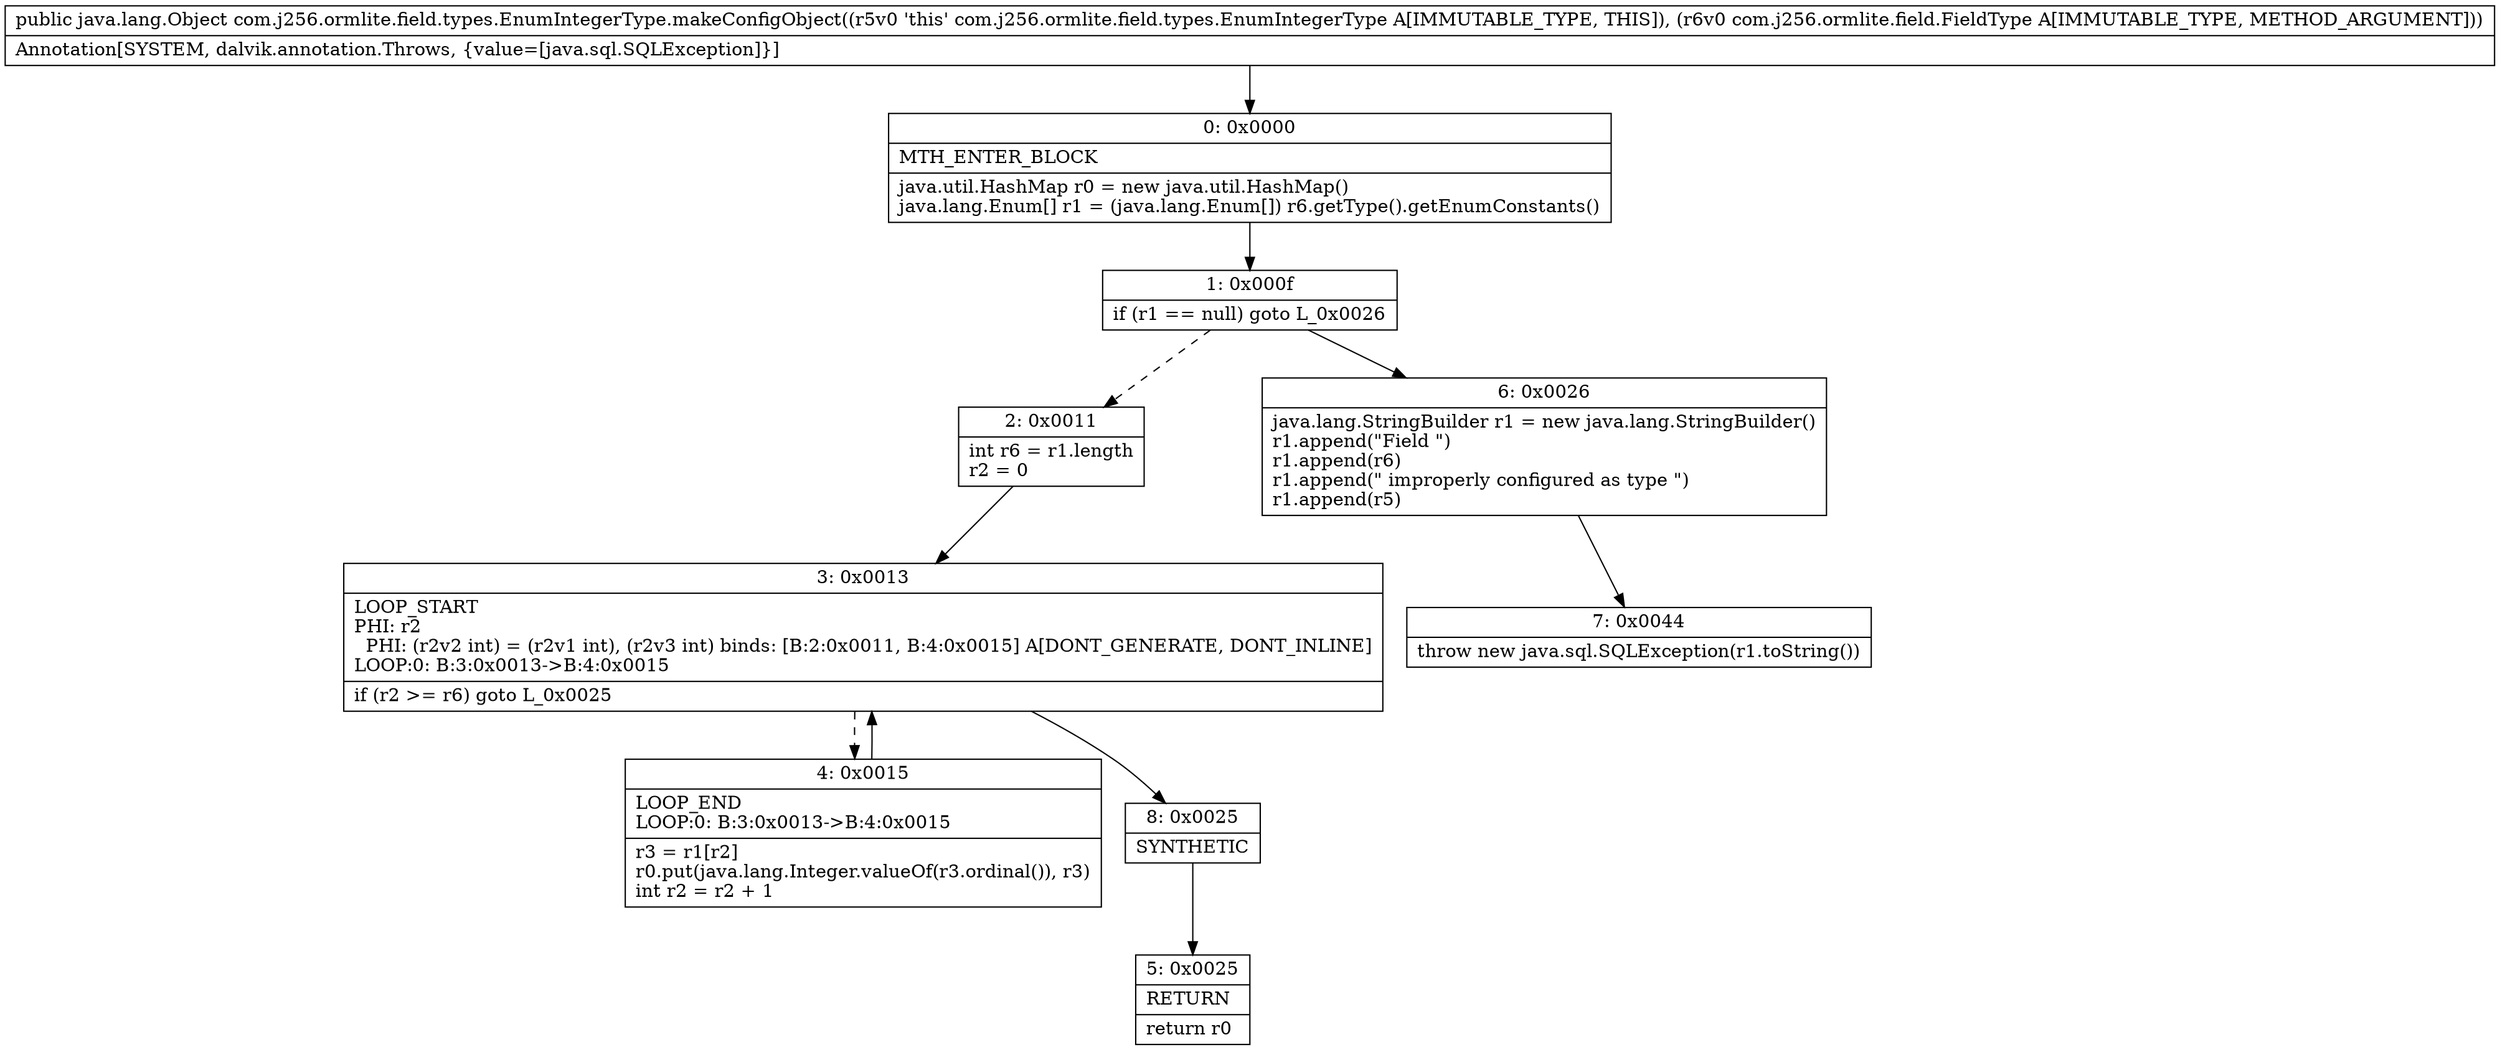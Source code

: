 digraph "CFG forcom.j256.ormlite.field.types.EnumIntegerType.makeConfigObject(Lcom\/j256\/ormlite\/field\/FieldType;)Ljava\/lang\/Object;" {
Node_0 [shape=record,label="{0\:\ 0x0000|MTH_ENTER_BLOCK\l|java.util.HashMap r0 = new java.util.HashMap()\ljava.lang.Enum[] r1 = (java.lang.Enum[]) r6.getType().getEnumConstants()\l}"];
Node_1 [shape=record,label="{1\:\ 0x000f|if (r1 == null) goto L_0x0026\l}"];
Node_2 [shape=record,label="{2\:\ 0x0011|int r6 = r1.length\lr2 = 0\l}"];
Node_3 [shape=record,label="{3\:\ 0x0013|LOOP_START\lPHI: r2 \l  PHI: (r2v2 int) = (r2v1 int), (r2v3 int) binds: [B:2:0x0011, B:4:0x0015] A[DONT_GENERATE, DONT_INLINE]\lLOOP:0: B:3:0x0013\-\>B:4:0x0015\l|if (r2 \>= r6) goto L_0x0025\l}"];
Node_4 [shape=record,label="{4\:\ 0x0015|LOOP_END\lLOOP:0: B:3:0x0013\-\>B:4:0x0015\l|r3 = r1[r2]\lr0.put(java.lang.Integer.valueOf(r3.ordinal()), r3)\lint r2 = r2 + 1\l}"];
Node_5 [shape=record,label="{5\:\ 0x0025|RETURN\l|return r0\l}"];
Node_6 [shape=record,label="{6\:\ 0x0026|java.lang.StringBuilder r1 = new java.lang.StringBuilder()\lr1.append(\"Field \")\lr1.append(r6)\lr1.append(\" improperly configured as type \")\lr1.append(r5)\l}"];
Node_7 [shape=record,label="{7\:\ 0x0044|throw new java.sql.SQLException(r1.toString())\l}"];
Node_8 [shape=record,label="{8\:\ 0x0025|SYNTHETIC\l}"];
MethodNode[shape=record,label="{public java.lang.Object com.j256.ormlite.field.types.EnumIntegerType.makeConfigObject((r5v0 'this' com.j256.ormlite.field.types.EnumIntegerType A[IMMUTABLE_TYPE, THIS]), (r6v0 com.j256.ormlite.field.FieldType A[IMMUTABLE_TYPE, METHOD_ARGUMENT]))  | Annotation[SYSTEM, dalvik.annotation.Throws, \{value=[java.sql.SQLException]\}]\l}"];
MethodNode -> Node_0;
Node_0 -> Node_1;
Node_1 -> Node_2[style=dashed];
Node_1 -> Node_6;
Node_2 -> Node_3;
Node_3 -> Node_4[style=dashed];
Node_3 -> Node_8;
Node_4 -> Node_3;
Node_6 -> Node_7;
Node_8 -> Node_5;
}

